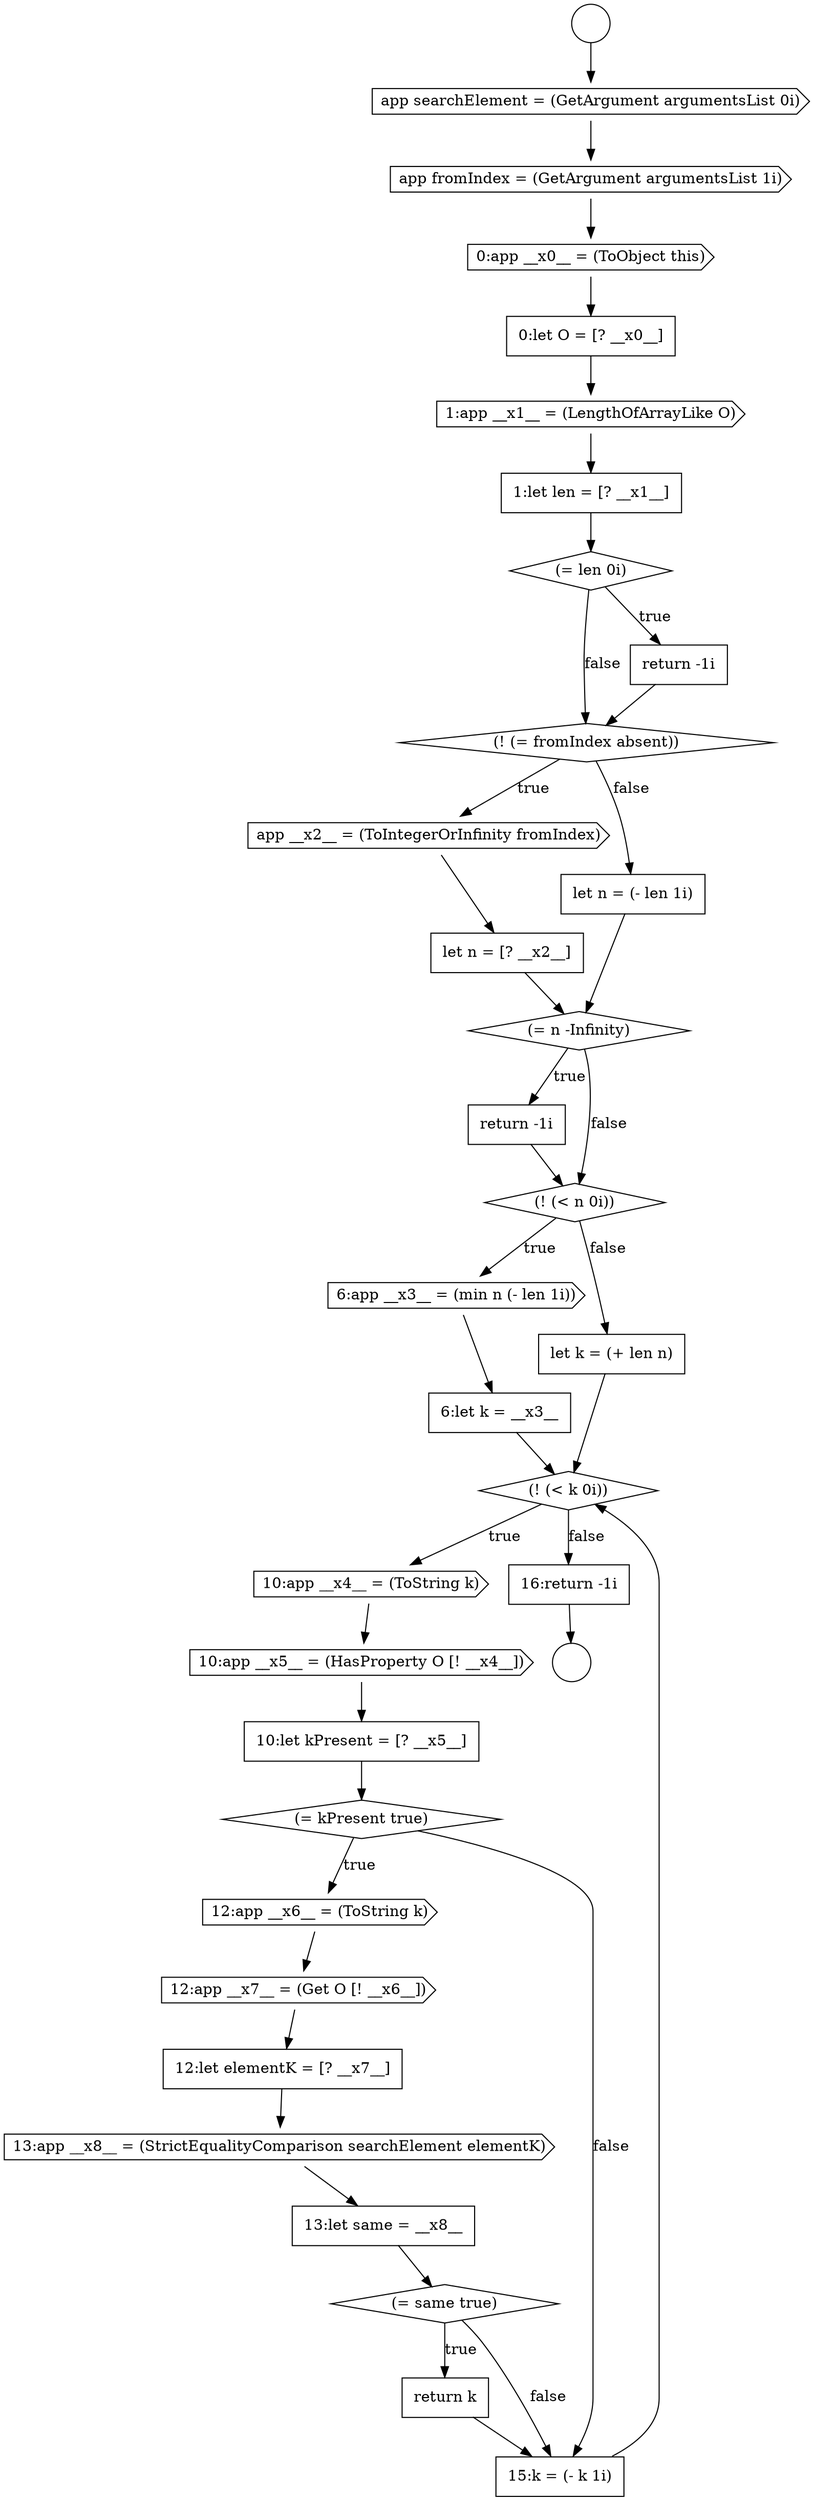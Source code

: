 digraph {
  node16135 [shape=diamond, label=<<font color="black">(! (&lt; k 0i))</font>> color="black" fillcolor="white" style=filled]
  node16118 [shape=cds, label=<<font color="black">app fromIndex = (GetArgument argumentsList 1i)</font>> color="black" fillcolor="white" style=filled]
  node16146 [shape=none, margin=0, label=<<font color="black">
    <table border="0" cellborder="1" cellspacing="0" cellpadding="10">
      <tr><td align="left">return k</td></tr>
    </table>
  </font>> color="black" fillcolor="white" style=filled]
  node16141 [shape=cds, label=<<font color="black">12:app __x7__ = (Get O [! __x6__])</font>> color="black" fillcolor="white" style=filled]
  node16119 [shape=cds, label=<<font color="black">0:app __x0__ = (ToObject this)</font>> color="black" fillcolor="white" style=filled]
  node16140 [shape=cds, label=<<font color="black">12:app __x6__ = (ToString k)</font>> color="black" fillcolor="white" style=filled]
  node16123 [shape=diamond, label=<<font color="black">(= len 0i)</font>> color="black" fillcolor="white" style=filled]
  node16144 [shape=none, margin=0, label=<<font color="black">
    <table border="0" cellborder="1" cellspacing="0" cellpadding="10">
      <tr><td align="left">13:let same = __x8__</td></tr>
    </table>
  </font>> color="black" fillcolor="white" style=filled]
  node16132 [shape=cds, label=<<font color="black">6:app __x3__ = (min n (- len 1i))</font>> color="black" fillcolor="white" style=filled]
  node16122 [shape=none, margin=0, label=<<font color="black">
    <table border="0" cellborder="1" cellspacing="0" cellpadding="10">
      <tr><td align="left">1:let len = [? __x1__]</td></tr>
    </table>
  </font>> color="black" fillcolor="white" style=filled]
  node16133 [shape=none, margin=0, label=<<font color="black">
    <table border="0" cellborder="1" cellspacing="0" cellpadding="10">
      <tr><td align="left">6:let k = __x3__</td></tr>
    </table>
  </font>> color="black" fillcolor="white" style=filled]
  node16126 [shape=cds, label=<<font color="black">app __x2__ = (ToIntegerOrInfinity fromIndex)</font>> color="black" fillcolor="white" style=filled]
  node16138 [shape=none, margin=0, label=<<font color="black">
    <table border="0" cellborder="1" cellspacing="0" cellpadding="10">
      <tr><td align="left">10:let kPresent = [? __x5__]</td></tr>
    </table>
  </font>> color="black" fillcolor="white" style=filled]
  node16121 [shape=cds, label=<<font color="black">1:app __x1__ = (LengthOfArrayLike O)</font>> color="black" fillcolor="white" style=filled]
  node16134 [shape=none, margin=0, label=<<font color="black">
    <table border="0" cellborder="1" cellspacing="0" cellpadding="10">
      <tr><td align="left">let k = (+ len n)</td></tr>
    </table>
  </font>> color="black" fillcolor="white" style=filled]
  node16117 [shape=cds, label=<<font color="black">app searchElement = (GetArgument argumentsList 0i)</font>> color="black" fillcolor="white" style=filled]
  node16130 [shape=none, margin=0, label=<<font color="black">
    <table border="0" cellborder="1" cellspacing="0" cellpadding="10">
      <tr><td align="left">return -1i</td></tr>
    </table>
  </font>> color="black" fillcolor="white" style=filled]
  node16145 [shape=diamond, label=<<font color="black">(= same true)</font>> color="black" fillcolor="white" style=filled]
  node16142 [shape=none, margin=0, label=<<font color="black">
    <table border="0" cellborder="1" cellspacing="0" cellpadding="10">
      <tr><td align="left">12:let elementK = [? __x7__]</td></tr>
    </table>
  </font>> color="black" fillcolor="white" style=filled]
  node16125 [shape=diamond, label=<<font color="black">(! (= fromIndex absent))</font>> color="black" fillcolor="white" style=filled]
  node16137 [shape=cds, label=<<font color="black">10:app __x5__ = (HasProperty O [! __x4__])</font>> color="black" fillcolor="white" style=filled]
  node16124 [shape=none, margin=0, label=<<font color="black">
    <table border="0" cellborder="1" cellspacing="0" cellpadding="10">
      <tr><td align="left">return -1i</td></tr>
    </table>
  </font>> color="black" fillcolor="white" style=filled]
  node16131 [shape=diamond, label=<<font color="black">(! (&lt; n 0i))</font>> color="black" fillcolor="white" style=filled]
  node16136 [shape=cds, label=<<font color="black">10:app __x4__ = (ToString k)</font>> color="black" fillcolor="white" style=filled]
  node16147 [shape=none, margin=0, label=<<font color="black">
    <table border="0" cellborder="1" cellspacing="0" cellpadding="10">
      <tr><td align="left">15:k = (- k 1i)</td></tr>
    </table>
  </font>> color="black" fillcolor="white" style=filled]
  node16127 [shape=none, margin=0, label=<<font color="black">
    <table border="0" cellborder="1" cellspacing="0" cellpadding="10">
      <tr><td align="left">let n = [? __x2__]</td></tr>
    </table>
  </font>> color="black" fillcolor="white" style=filled]
  node16115 [shape=circle label=" " color="black" fillcolor="white" style=filled]
  node16120 [shape=none, margin=0, label=<<font color="black">
    <table border="0" cellborder="1" cellspacing="0" cellpadding="10">
      <tr><td align="left">0:let O = [? __x0__]</td></tr>
    </table>
  </font>> color="black" fillcolor="white" style=filled]
  node16139 [shape=diamond, label=<<font color="black">(= kPresent true)</font>> color="black" fillcolor="white" style=filled]
  node16128 [shape=none, margin=0, label=<<font color="black">
    <table border="0" cellborder="1" cellspacing="0" cellpadding="10">
      <tr><td align="left">let n = (- len 1i)</td></tr>
    </table>
  </font>> color="black" fillcolor="white" style=filled]
  node16129 [shape=diamond, label=<<font color="black">(= n -Infinity)</font>> color="black" fillcolor="white" style=filled]
  node16116 [shape=circle label=" " color="black" fillcolor="white" style=filled]
  node16143 [shape=cds, label=<<font color="black">13:app __x8__ = (StrictEqualityComparison searchElement elementK)</font>> color="black" fillcolor="white" style=filled]
  node16148 [shape=none, margin=0, label=<<font color="black">
    <table border="0" cellborder="1" cellspacing="0" cellpadding="10">
      <tr><td align="left">16:return -1i</td></tr>
    </table>
  </font>> color="black" fillcolor="white" style=filled]
  node16125 -> node16126 [label=<<font color="black">true</font>> color="black"]
  node16125 -> node16128 [label=<<font color="black">false</font>> color="black"]
  node16134 -> node16135 [ color="black"]
  node16115 -> node16117 [ color="black"]
  node16137 -> node16138 [ color="black"]
  node16123 -> node16124 [label=<<font color="black">true</font>> color="black"]
  node16123 -> node16125 [label=<<font color="black">false</font>> color="black"]
  node16144 -> node16145 [ color="black"]
  node16132 -> node16133 [ color="black"]
  node16143 -> node16144 [ color="black"]
  node16127 -> node16129 [ color="black"]
  node16138 -> node16139 [ color="black"]
  node16148 -> node16116 [ color="black"]
  node16129 -> node16130 [label=<<font color="black">true</font>> color="black"]
  node16129 -> node16131 [label=<<font color="black">false</font>> color="black"]
  node16142 -> node16143 [ color="black"]
  node16141 -> node16142 [ color="black"]
  node16120 -> node16121 [ color="black"]
  node16130 -> node16131 [ color="black"]
  node16128 -> node16129 [ color="black"]
  node16133 -> node16135 [ color="black"]
  node16118 -> node16119 [ color="black"]
  node16131 -> node16132 [label=<<font color="black">true</font>> color="black"]
  node16131 -> node16134 [label=<<font color="black">false</font>> color="black"]
  node16121 -> node16122 [ color="black"]
  node16147 -> node16135 [ color="black"]
  node16139 -> node16140 [label=<<font color="black">true</font>> color="black"]
  node16139 -> node16147 [label=<<font color="black">false</font>> color="black"]
  node16140 -> node16141 [ color="black"]
  node16126 -> node16127 [ color="black"]
  node16146 -> node16147 [ color="black"]
  node16145 -> node16146 [label=<<font color="black">true</font>> color="black"]
  node16145 -> node16147 [label=<<font color="black">false</font>> color="black"]
  node16122 -> node16123 [ color="black"]
  node16124 -> node16125 [ color="black"]
  node16135 -> node16136 [label=<<font color="black">true</font>> color="black"]
  node16135 -> node16148 [label=<<font color="black">false</font>> color="black"]
  node16117 -> node16118 [ color="black"]
  node16136 -> node16137 [ color="black"]
  node16119 -> node16120 [ color="black"]
}
